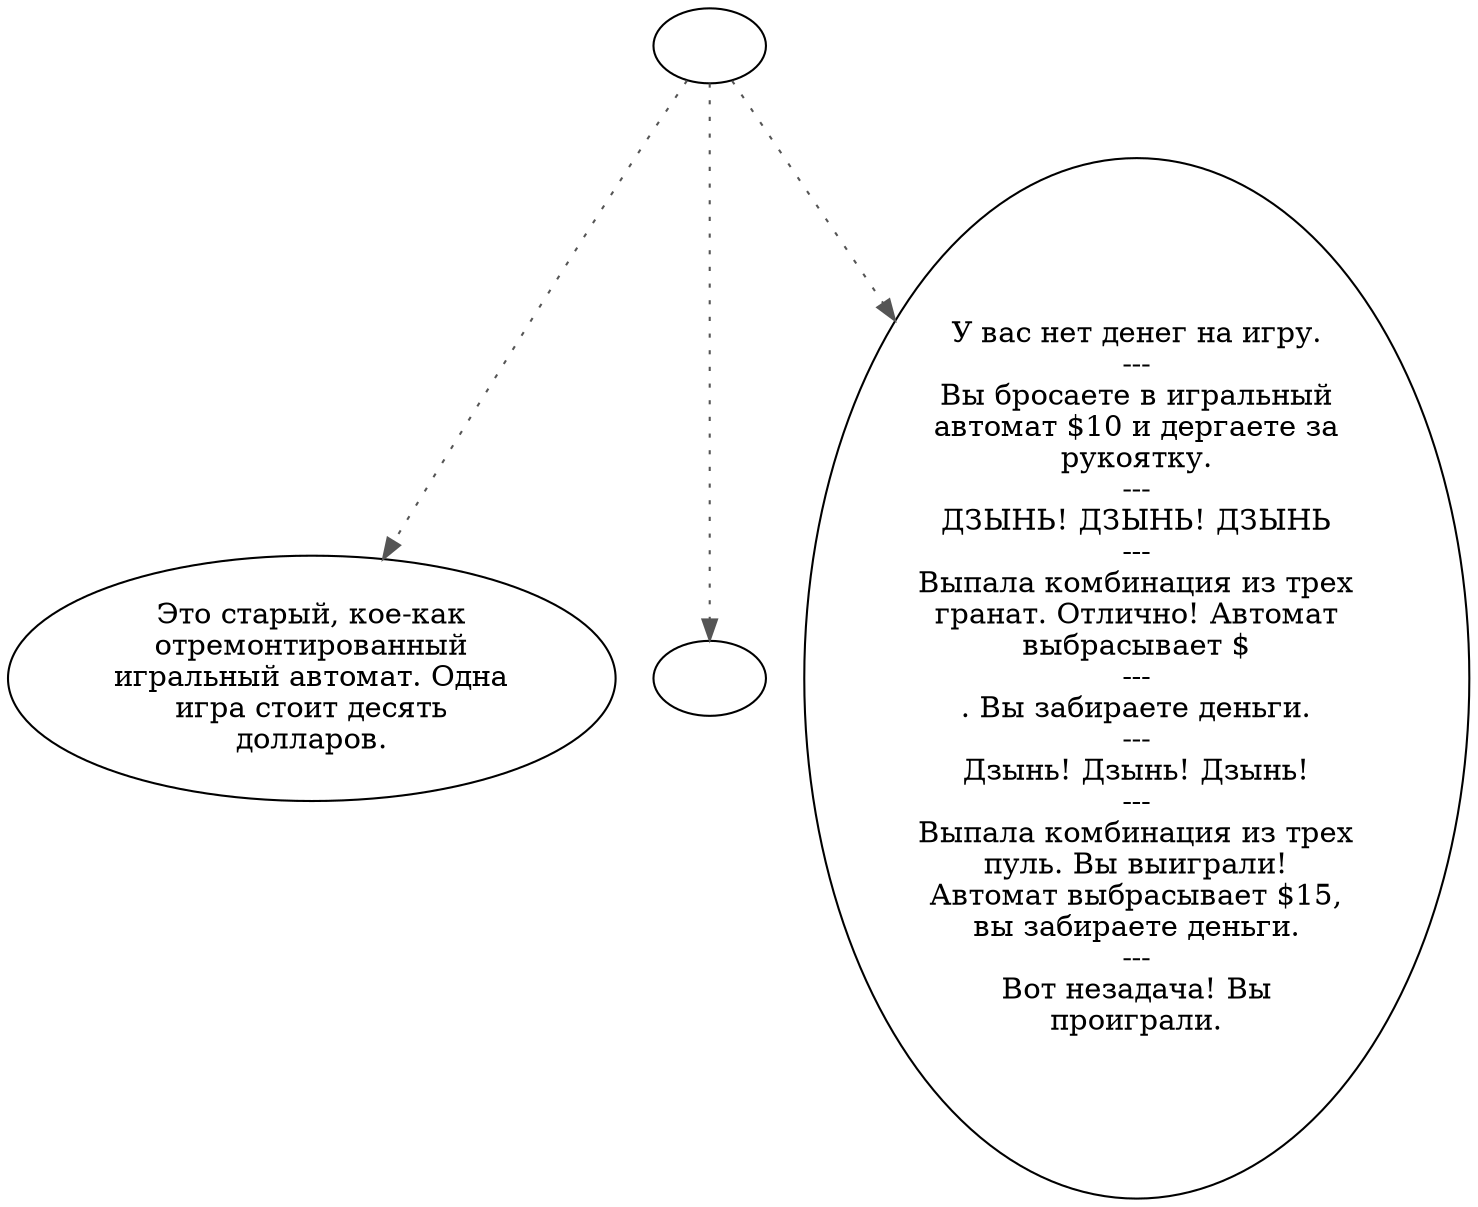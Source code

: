 digraph chepslot {
  "start" [style=filled       fillcolor="#FFFFFF"       color="#000000"]
  "start" -> "look_at_p_proc" [style=dotted color="#555555"]
  "start" -> "map_enter_p_proc" [style=dotted color="#555555"]
  "start" -> "use_p_proc" [style=dotted color="#555555"]
  "start" [label=""]
  "look_at_p_proc" [style=filled       fillcolor="#FFFFFF"       color="#000000"]
  "look_at_p_proc" [label="Это старый, кое-как\nотремонтированный\nигральный автомат. Одна\nигра стоит десять\nдолларов."]
  "map_enter_p_proc" [style=filled       fillcolor="#FFFFFF"       color="#000000"]
  "map_enter_p_proc" [label=""]
  "use_p_proc" [style=filled       fillcolor="#FFFFFF"       color="#000000"]
  "use_p_proc" [label="У вас нет денег на игру.\n---\nВы бросаете в игральный\nавтомат $10 и дергаете за\nрукоятку.\n---\nДЗЫНЬ! ДЗЫНЬ! ДЗЫНЬ\n---\nВыпала комбинация из трех\nгранат. Отлично! Автомат\nвыбрасывает $\n---\n. Вы забираете деньги.\n---\nДзынь! Дзынь! Дзынь!\n---\nВыпала комбинация из трех\nпуль. Вы выиграли!\nАвтомат выбрасывает $15,\nвы забираете деньги.\n---\nВот незадача! Вы\nпроиграли."]
}